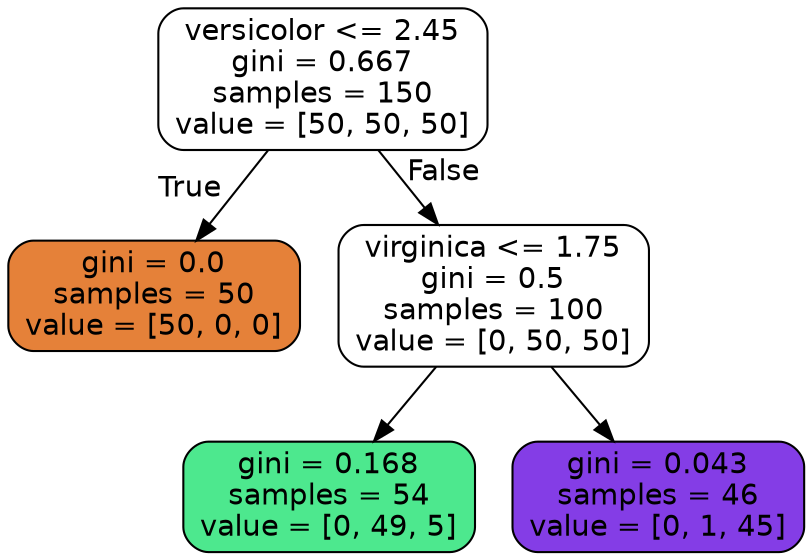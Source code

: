 digraph Tree {
node [shape=box, style="filled, rounded", color="black", fontname=helvetica] ;
edge [fontname=helvetica] ;
0 [label="versicolor <= 2.45\ngini = 0.667\nsamples = 150\nvalue = [50, 50, 50]", fillcolor="#ffffff"] ;
1 [label="gini = 0.0\nsamples = 50\nvalue = [50, 0, 0]", fillcolor="#e58139"] ;
0 -> 1 [labeldistance=2.5, labelangle=45, headlabel="True"] ;
2 [label="virginica <= 1.75\ngini = 0.5\nsamples = 100\nvalue = [0, 50, 50]", fillcolor="#ffffff"] ;
0 -> 2 [labeldistance=2.5, labelangle=-45, headlabel="False"] ;
3 [label="gini = 0.168\nsamples = 54\nvalue = [0, 49, 5]", fillcolor="#4de88e"] ;
2 -> 3 ;
4 [label="gini = 0.043\nsamples = 46\nvalue = [0, 1, 45]", fillcolor="#843de6"] ;
2 -> 4 ;
}